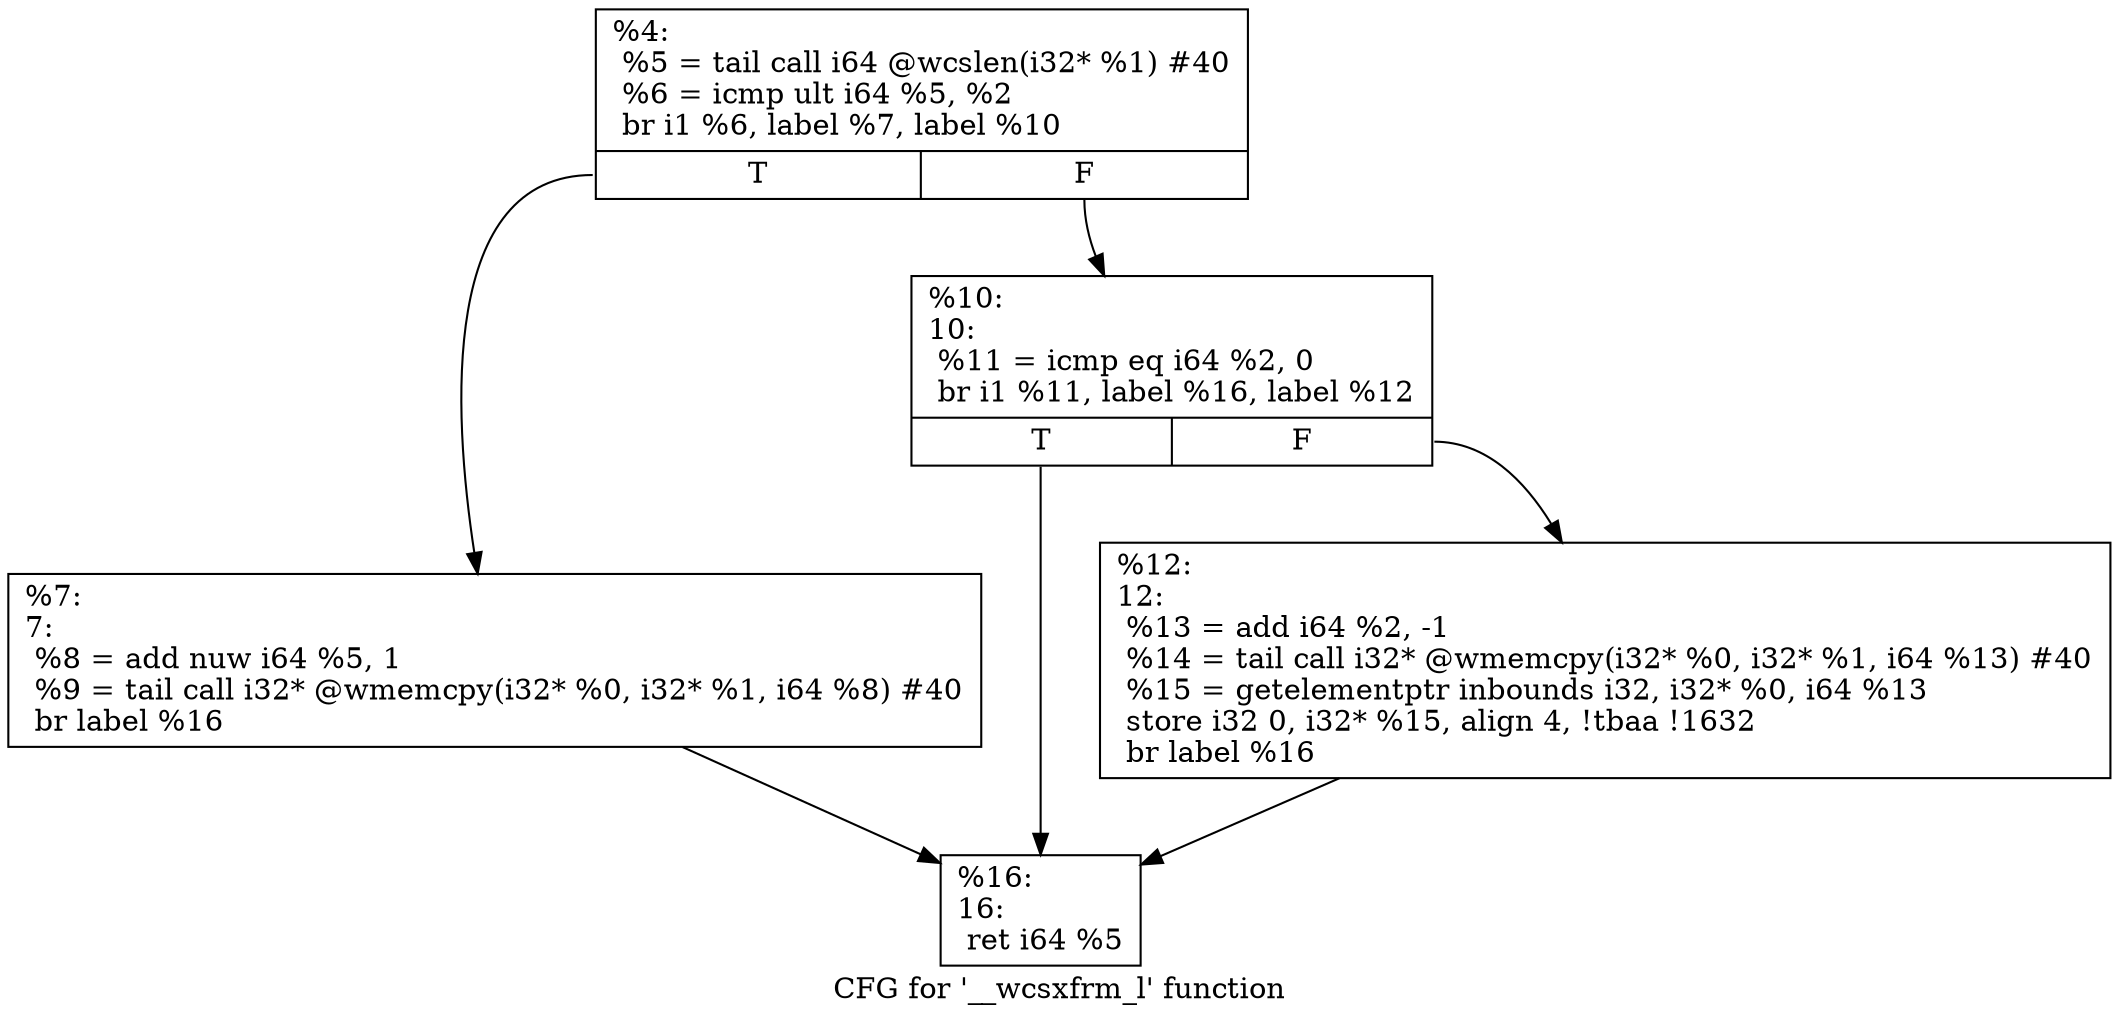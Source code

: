 digraph "CFG for '__wcsxfrm_l' function" {
	label="CFG for '__wcsxfrm_l' function";

	Node0x1fd3550 [shape=record,label="{%4:\l  %5 = tail call i64 @wcslen(i32* %1) #40\l  %6 = icmp ult i64 %5, %2\l  br i1 %6, label %7, label %10\l|{<s0>T|<s1>F}}"];
	Node0x1fd3550:s0 -> Node0x1fd3650;
	Node0x1fd3550:s1 -> Node0x1fd36a0;
	Node0x1fd3650 [shape=record,label="{%7:\l7:                                                \l  %8 = add nuw i64 %5, 1\l  %9 = tail call i32* @wmemcpy(i32* %0, i32* %1, i64 %8) #40\l  br label %16\l}"];
	Node0x1fd3650 -> Node0x1fd3740;
	Node0x1fd36a0 [shape=record,label="{%10:\l10:                                               \l  %11 = icmp eq i64 %2, 0\l  br i1 %11, label %16, label %12\l|{<s0>T|<s1>F}}"];
	Node0x1fd36a0:s0 -> Node0x1fd3740;
	Node0x1fd36a0:s1 -> Node0x1fd36f0;
	Node0x1fd36f0 [shape=record,label="{%12:\l12:                                               \l  %13 = add i64 %2, -1\l  %14 = tail call i32* @wmemcpy(i32* %0, i32* %1, i64 %13) #40\l  %15 = getelementptr inbounds i32, i32* %0, i64 %13\l  store i32 0, i32* %15, align 4, !tbaa !1632\l  br label %16\l}"];
	Node0x1fd36f0 -> Node0x1fd3740;
	Node0x1fd3740 [shape=record,label="{%16:\l16:                                               \l  ret i64 %5\l}"];
}

